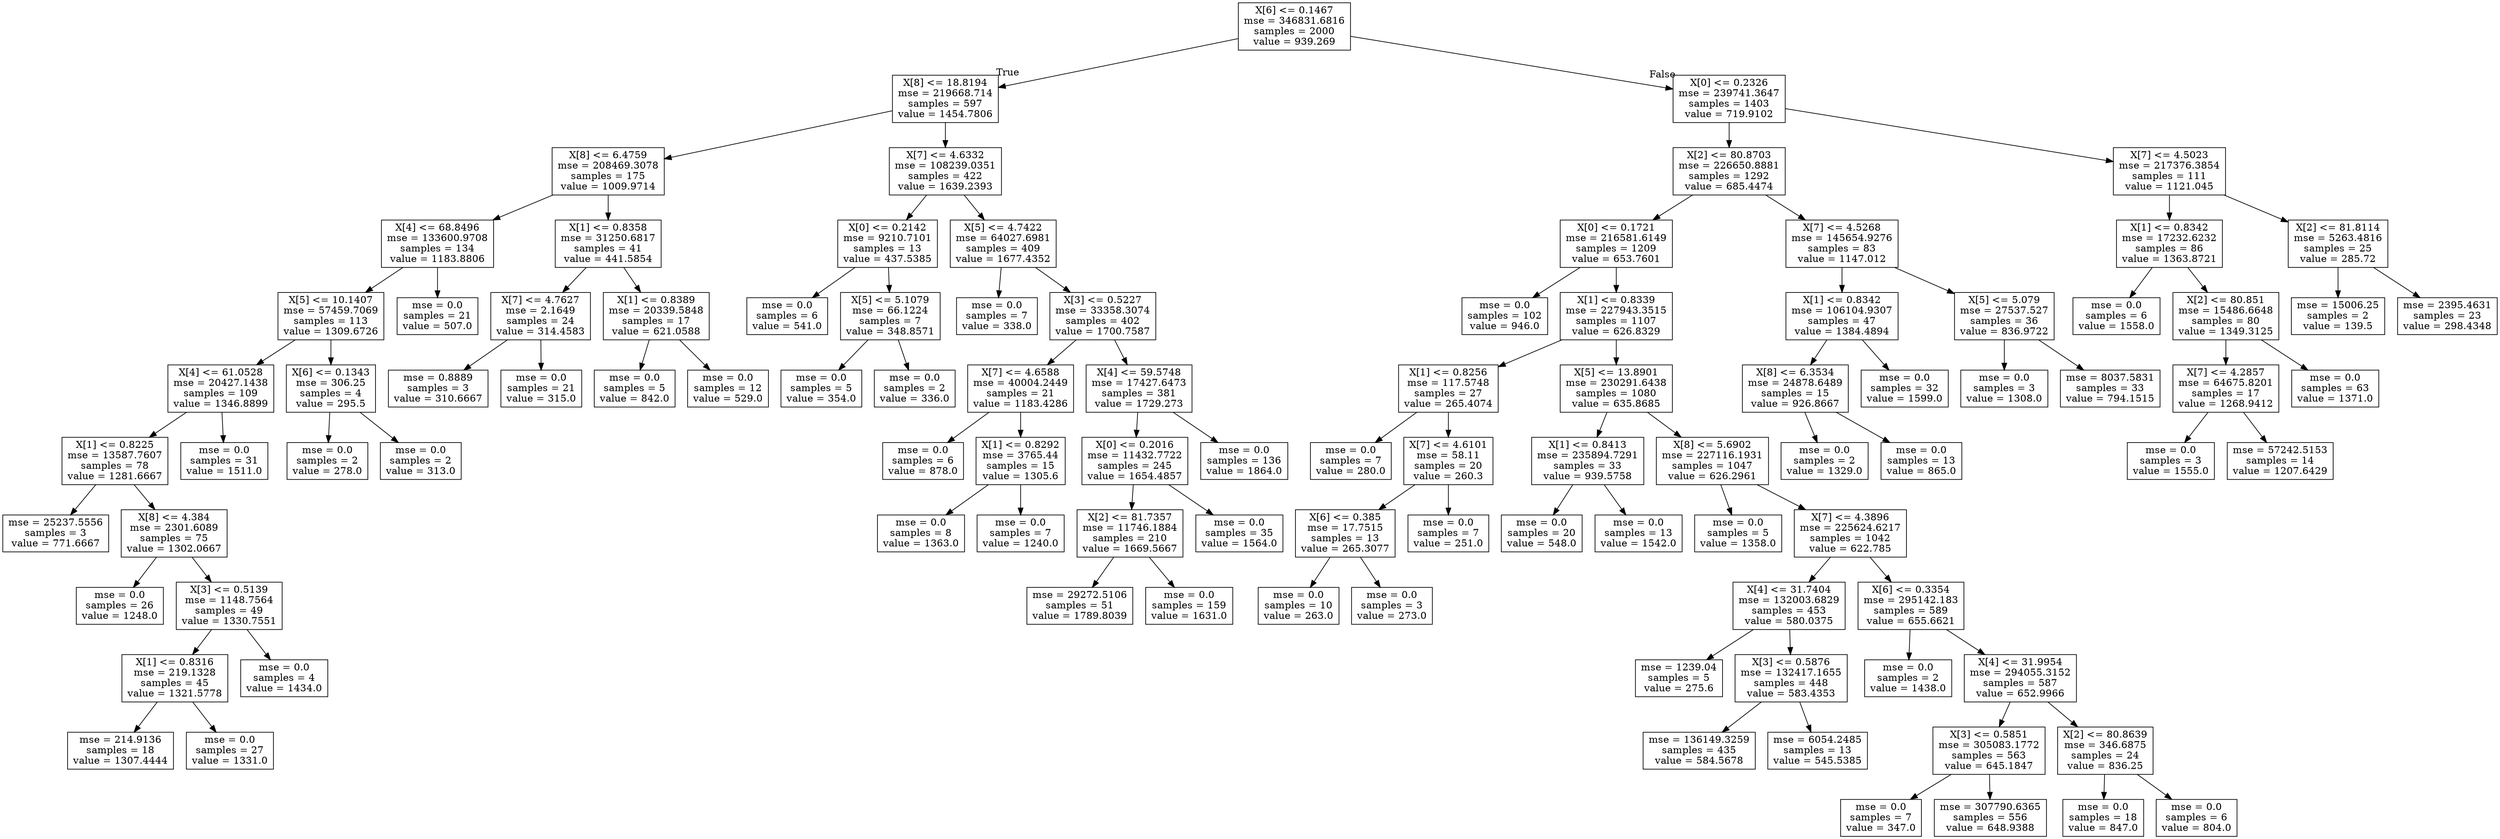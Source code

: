 digraph Tree {
node [shape=box] ;
0 [label="X[6] <= 0.1467\nmse = 346831.6816\nsamples = 2000\nvalue = 939.269"] ;
1 [label="X[8] <= 18.8194\nmse = 219668.714\nsamples = 597\nvalue = 1454.7806"] ;
0 -> 1 [labeldistance=2.5, labelangle=45, headlabel="True"] ;
2 [label="X[8] <= 6.4759\nmse = 208469.3078\nsamples = 175\nvalue = 1009.9714"] ;
1 -> 2 ;
3 [label="X[4] <= 68.8496\nmse = 133600.9708\nsamples = 134\nvalue = 1183.8806"] ;
2 -> 3 ;
4 [label="X[5] <= 10.1407\nmse = 57459.7069\nsamples = 113\nvalue = 1309.6726"] ;
3 -> 4 ;
5 [label="X[4] <= 61.0528\nmse = 20427.1438\nsamples = 109\nvalue = 1346.8899"] ;
4 -> 5 ;
6 [label="X[1] <= 0.8225\nmse = 13587.7607\nsamples = 78\nvalue = 1281.6667"] ;
5 -> 6 ;
7 [label="mse = 25237.5556\nsamples = 3\nvalue = 771.6667"] ;
6 -> 7 ;
8 [label="X[8] <= 4.384\nmse = 2301.6089\nsamples = 75\nvalue = 1302.0667"] ;
6 -> 8 ;
9 [label="mse = 0.0\nsamples = 26\nvalue = 1248.0"] ;
8 -> 9 ;
10 [label="X[3] <= 0.5139\nmse = 1148.7564\nsamples = 49\nvalue = 1330.7551"] ;
8 -> 10 ;
11 [label="X[1] <= 0.8316\nmse = 219.1328\nsamples = 45\nvalue = 1321.5778"] ;
10 -> 11 ;
12 [label="mse = 214.9136\nsamples = 18\nvalue = 1307.4444"] ;
11 -> 12 ;
13 [label="mse = 0.0\nsamples = 27\nvalue = 1331.0"] ;
11 -> 13 ;
14 [label="mse = 0.0\nsamples = 4\nvalue = 1434.0"] ;
10 -> 14 ;
15 [label="mse = 0.0\nsamples = 31\nvalue = 1511.0"] ;
5 -> 15 ;
16 [label="X[6] <= 0.1343\nmse = 306.25\nsamples = 4\nvalue = 295.5"] ;
4 -> 16 ;
17 [label="mse = 0.0\nsamples = 2\nvalue = 278.0"] ;
16 -> 17 ;
18 [label="mse = 0.0\nsamples = 2\nvalue = 313.0"] ;
16 -> 18 ;
19 [label="mse = 0.0\nsamples = 21\nvalue = 507.0"] ;
3 -> 19 ;
20 [label="X[1] <= 0.8358\nmse = 31250.6817\nsamples = 41\nvalue = 441.5854"] ;
2 -> 20 ;
21 [label="X[7] <= 4.7627\nmse = 2.1649\nsamples = 24\nvalue = 314.4583"] ;
20 -> 21 ;
22 [label="mse = 0.8889\nsamples = 3\nvalue = 310.6667"] ;
21 -> 22 ;
23 [label="mse = 0.0\nsamples = 21\nvalue = 315.0"] ;
21 -> 23 ;
24 [label="X[1] <= 0.8389\nmse = 20339.5848\nsamples = 17\nvalue = 621.0588"] ;
20 -> 24 ;
25 [label="mse = 0.0\nsamples = 5\nvalue = 842.0"] ;
24 -> 25 ;
26 [label="mse = 0.0\nsamples = 12\nvalue = 529.0"] ;
24 -> 26 ;
27 [label="X[7] <= 4.6332\nmse = 108239.0351\nsamples = 422\nvalue = 1639.2393"] ;
1 -> 27 ;
28 [label="X[0] <= 0.2142\nmse = 9210.7101\nsamples = 13\nvalue = 437.5385"] ;
27 -> 28 ;
29 [label="mse = 0.0\nsamples = 6\nvalue = 541.0"] ;
28 -> 29 ;
30 [label="X[5] <= 5.1079\nmse = 66.1224\nsamples = 7\nvalue = 348.8571"] ;
28 -> 30 ;
31 [label="mse = 0.0\nsamples = 5\nvalue = 354.0"] ;
30 -> 31 ;
32 [label="mse = 0.0\nsamples = 2\nvalue = 336.0"] ;
30 -> 32 ;
33 [label="X[5] <= 4.7422\nmse = 64027.6981\nsamples = 409\nvalue = 1677.4352"] ;
27 -> 33 ;
34 [label="mse = 0.0\nsamples = 7\nvalue = 338.0"] ;
33 -> 34 ;
35 [label="X[3] <= 0.5227\nmse = 33358.3074\nsamples = 402\nvalue = 1700.7587"] ;
33 -> 35 ;
36 [label="X[7] <= 4.6588\nmse = 40004.2449\nsamples = 21\nvalue = 1183.4286"] ;
35 -> 36 ;
37 [label="mse = 0.0\nsamples = 6\nvalue = 878.0"] ;
36 -> 37 ;
38 [label="X[1] <= 0.8292\nmse = 3765.44\nsamples = 15\nvalue = 1305.6"] ;
36 -> 38 ;
39 [label="mse = 0.0\nsamples = 8\nvalue = 1363.0"] ;
38 -> 39 ;
40 [label="mse = 0.0\nsamples = 7\nvalue = 1240.0"] ;
38 -> 40 ;
41 [label="X[4] <= 59.5748\nmse = 17427.6473\nsamples = 381\nvalue = 1729.273"] ;
35 -> 41 ;
42 [label="X[0] <= 0.2016\nmse = 11432.7722\nsamples = 245\nvalue = 1654.4857"] ;
41 -> 42 ;
43 [label="X[2] <= 81.7357\nmse = 11746.1884\nsamples = 210\nvalue = 1669.5667"] ;
42 -> 43 ;
44 [label="mse = 29272.5106\nsamples = 51\nvalue = 1789.8039"] ;
43 -> 44 ;
45 [label="mse = 0.0\nsamples = 159\nvalue = 1631.0"] ;
43 -> 45 ;
46 [label="mse = 0.0\nsamples = 35\nvalue = 1564.0"] ;
42 -> 46 ;
47 [label="mse = 0.0\nsamples = 136\nvalue = 1864.0"] ;
41 -> 47 ;
48 [label="X[0] <= 0.2326\nmse = 239741.3647\nsamples = 1403\nvalue = 719.9102"] ;
0 -> 48 [labeldistance=2.5, labelangle=-45, headlabel="False"] ;
49 [label="X[2] <= 80.8703\nmse = 226650.8881\nsamples = 1292\nvalue = 685.4474"] ;
48 -> 49 ;
50 [label="X[0] <= 0.1721\nmse = 216581.6149\nsamples = 1209\nvalue = 653.7601"] ;
49 -> 50 ;
51 [label="mse = 0.0\nsamples = 102\nvalue = 946.0"] ;
50 -> 51 ;
52 [label="X[1] <= 0.8339\nmse = 227943.3515\nsamples = 1107\nvalue = 626.8329"] ;
50 -> 52 ;
53 [label="X[1] <= 0.8256\nmse = 117.5748\nsamples = 27\nvalue = 265.4074"] ;
52 -> 53 ;
54 [label="mse = 0.0\nsamples = 7\nvalue = 280.0"] ;
53 -> 54 ;
55 [label="X[7] <= 4.6101\nmse = 58.11\nsamples = 20\nvalue = 260.3"] ;
53 -> 55 ;
56 [label="X[6] <= 0.385\nmse = 17.7515\nsamples = 13\nvalue = 265.3077"] ;
55 -> 56 ;
57 [label="mse = 0.0\nsamples = 10\nvalue = 263.0"] ;
56 -> 57 ;
58 [label="mse = 0.0\nsamples = 3\nvalue = 273.0"] ;
56 -> 58 ;
59 [label="mse = 0.0\nsamples = 7\nvalue = 251.0"] ;
55 -> 59 ;
60 [label="X[5] <= 13.8901\nmse = 230291.6438\nsamples = 1080\nvalue = 635.8685"] ;
52 -> 60 ;
61 [label="X[1] <= 0.8413\nmse = 235894.7291\nsamples = 33\nvalue = 939.5758"] ;
60 -> 61 ;
62 [label="mse = 0.0\nsamples = 20\nvalue = 548.0"] ;
61 -> 62 ;
63 [label="mse = 0.0\nsamples = 13\nvalue = 1542.0"] ;
61 -> 63 ;
64 [label="X[8] <= 5.6902\nmse = 227116.1931\nsamples = 1047\nvalue = 626.2961"] ;
60 -> 64 ;
65 [label="mse = 0.0\nsamples = 5\nvalue = 1358.0"] ;
64 -> 65 ;
66 [label="X[7] <= 4.3896\nmse = 225624.6217\nsamples = 1042\nvalue = 622.785"] ;
64 -> 66 ;
67 [label="X[4] <= 31.7404\nmse = 132003.6829\nsamples = 453\nvalue = 580.0375"] ;
66 -> 67 ;
68 [label="mse = 1239.04\nsamples = 5\nvalue = 275.6"] ;
67 -> 68 ;
69 [label="X[3] <= 0.5876\nmse = 132417.1655\nsamples = 448\nvalue = 583.4353"] ;
67 -> 69 ;
70 [label="mse = 136149.3259\nsamples = 435\nvalue = 584.5678"] ;
69 -> 70 ;
71 [label="mse = 6054.2485\nsamples = 13\nvalue = 545.5385"] ;
69 -> 71 ;
72 [label="X[6] <= 0.3354\nmse = 295142.183\nsamples = 589\nvalue = 655.6621"] ;
66 -> 72 ;
73 [label="mse = 0.0\nsamples = 2\nvalue = 1438.0"] ;
72 -> 73 ;
74 [label="X[4] <= 31.9954\nmse = 294055.3152\nsamples = 587\nvalue = 652.9966"] ;
72 -> 74 ;
75 [label="X[3] <= 0.5851\nmse = 305083.1772\nsamples = 563\nvalue = 645.1847"] ;
74 -> 75 ;
76 [label="mse = 0.0\nsamples = 7\nvalue = 347.0"] ;
75 -> 76 ;
77 [label="mse = 307790.6365\nsamples = 556\nvalue = 648.9388"] ;
75 -> 77 ;
78 [label="X[2] <= 80.8639\nmse = 346.6875\nsamples = 24\nvalue = 836.25"] ;
74 -> 78 ;
79 [label="mse = 0.0\nsamples = 18\nvalue = 847.0"] ;
78 -> 79 ;
80 [label="mse = 0.0\nsamples = 6\nvalue = 804.0"] ;
78 -> 80 ;
81 [label="X[7] <= 4.5268\nmse = 145654.9276\nsamples = 83\nvalue = 1147.012"] ;
49 -> 81 ;
82 [label="X[1] <= 0.8342\nmse = 106104.9307\nsamples = 47\nvalue = 1384.4894"] ;
81 -> 82 ;
83 [label="X[8] <= 6.3534\nmse = 24878.6489\nsamples = 15\nvalue = 926.8667"] ;
82 -> 83 ;
84 [label="mse = 0.0\nsamples = 2\nvalue = 1329.0"] ;
83 -> 84 ;
85 [label="mse = 0.0\nsamples = 13\nvalue = 865.0"] ;
83 -> 85 ;
86 [label="mse = 0.0\nsamples = 32\nvalue = 1599.0"] ;
82 -> 86 ;
87 [label="X[5] <= 5.079\nmse = 27537.527\nsamples = 36\nvalue = 836.9722"] ;
81 -> 87 ;
88 [label="mse = 0.0\nsamples = 3\nvalue = 1308.0"] ;
87 -> 88 ;
89 [label="mse = 8037.5831\nsamples = 33\nvalue = 794.1515"] ;
87 -> 89 ;
90 [label="X[7] <= 4.5023\nmse = 217376.3854\nsamples = 111\nvalue = 1121.045"] ;
48 -> 90 ;
91 [label="X[1] <= 0.8342\nmse = 17232.6232\nsamples = 86\nvalue = 1363.8721"] ;
90 -> 91 ;
92 [label="mse = 0.0\nsamples = 6\nvalue = 1558.0"] ;
91 -> 92 ;
93 [label="X[2] <= 80.851\nmse = 15486.6648\nsamples = 80\nvalue = 1349.3125"] ;
91 -> 93 ;
94 [label="X[7] <= 4.2857\nmse = 64675.8201\nsamples = 17\nvalue = 1268.9412"] ;
93 -> 94 ;
95 [label="mse = 0.0\nsamples = 3\nvalue = 1555.0"] ;
94 -> 95 ;
96 [label="mse = 57242.5153\nsamples = 14\nvalue = 1207.6429"] ;
94 -> 96 ;
97 [label="mse = 0.0\nsamples = 63\nvalue = 1371.0"] ;
93 -> 97 ;
98 [label="X[2] <= 81.8114\nmse = 5263.4816\nsamples = 25\nvalue = 285.72"] ;
90 -> 98 ;
99 [label="mse = 15006.25\nsamples = 2\nvalue = 139.5"] ;
98 -> 99 ;
100 [label="mse = 2395.4631\nsamples = 23\nvalue = 298.4348"] ;
98 -> 100 ;
}